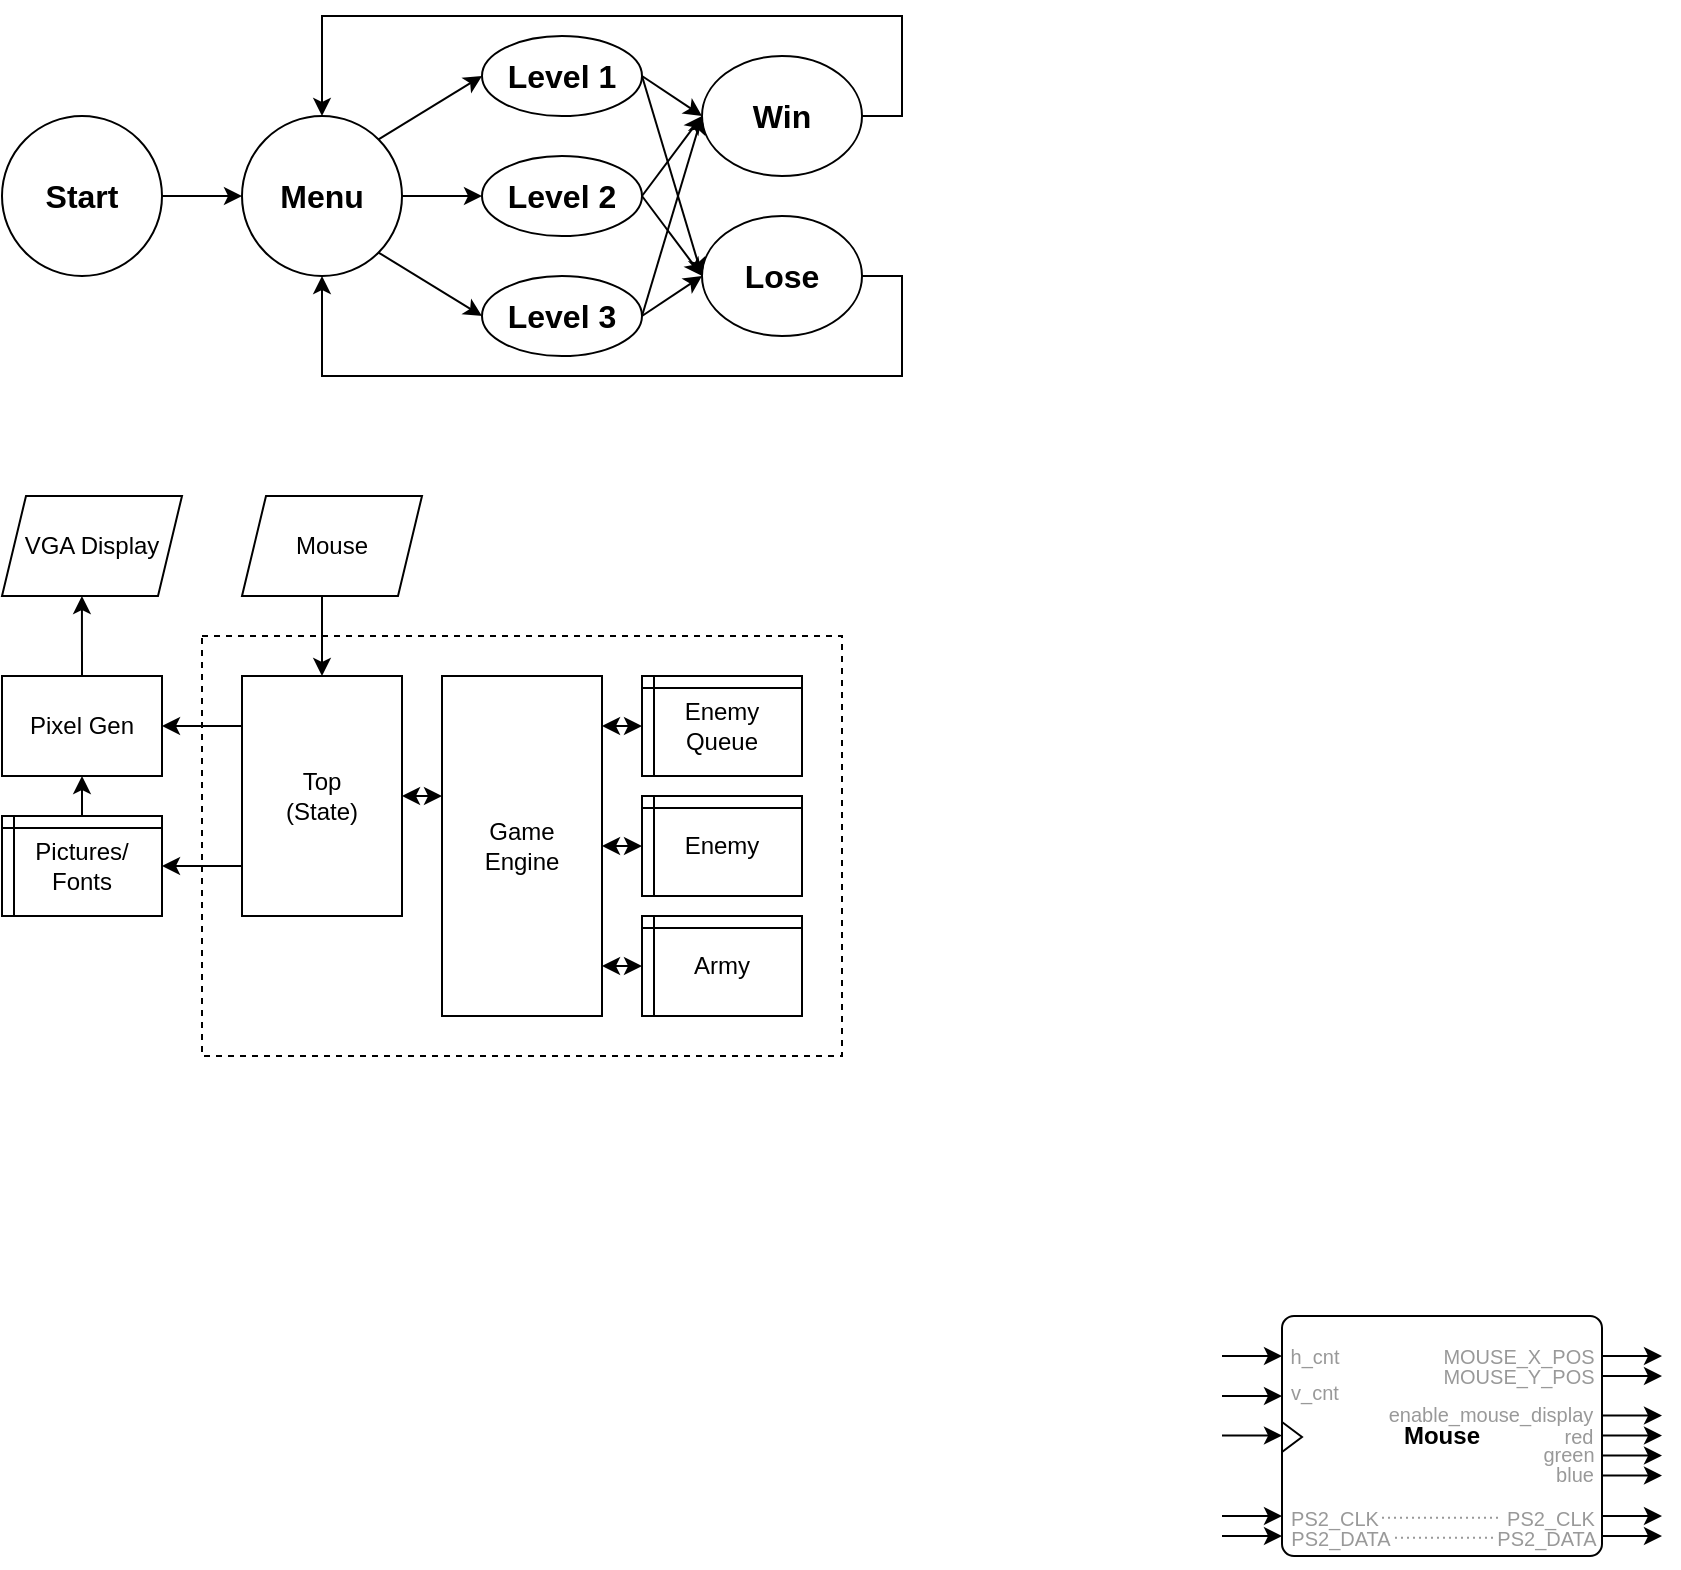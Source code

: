 <mxfile version="24.7.17">
  <diagram name="Page-1" id="tBIAlemMxgHySIvlNtww">
    <mxGraphModel dx="1283" dy="929" grid="1" gridSize="10" guides="1" tooltips="1" connect="1" arrows="1" fold="1" page="1" pageScale="1" pageWidth="1920" pageHeight="1200" math="0" shadow="0">
      <root>
        <mxCell id="0" />
        <mxCell id="1" parent="0" />
        <mxCell id="CO2slaWPiMj6zAx4tyRY-1" value="&lt;b&gt;Mouse&lt;/b&gt;" style="rounded=1;whiteSpace=wrap;html=1;arcSize=5;" parent="1" vertex="1">
          <mxGeometry x="720" y="680" width="160" height="120" as="geometry" />
        </mxCell>
        <mxCell id="CO2slaWPiMj6zAx4tyRY-2" value="" style="endArrow=classic;html=1;rounded=0;" parent="1" edge="1">
          <mxGeometry width="50" height="50" relative="1" as="geometry">
            <mxPoint x="690" y="700" as="sourcePoint" />
            <mxPoint x="720" y="700" as="targetPoint" />
          </mxGeometry>
        </mxCell>
        <mxCell id="CO2slaWPiMj6zAx4tyRY-3" value="" style="endArrow=classic;html=1;rounded=0;" parent="1" edge="1">
          <mxGeometry width="50" height="50" relative="1" as="geometry">
            <mxPoint x="690" y="720" as="sourcePoint" />
            <mxPoint x="720" y="720" as="targetPoint" />
          </mxGeometry>
        </mxCell>
        <mxCell id="CO2slaWPiMj6zAx4tyRY-4" value="" style="endArrow=classic;html=1;rounded=0;" parent="1" edge="1">
          <mxGeometry width="50" height="50" relative="1" as="geometry">
            <mxPoint x="690" y="739.8" as="sourcePoint" />
            <mxPoint x="720" y="739.8" as="targetPoint" />
          </mxGeometry>
        </mxCell>
        <mxCell id="CO2slaWPiMj6zAx4tyRY-5" value="" style="endArrow=classic;html=1;rounded=0;" parent="1" edge="1">
          <mxGeometry width="50" height="50" relative="1" as="geometry">
            <mxPoint x="690" y="780" as="sourcePoint" />
            <mxPoint x="720" y="780" as="targetPoint" />
          </mxGeometry>
        </mxCell>
        <mxCell id="CO2slaWPiMj6zAx4tyRY-6" value="" style="endArrow=classic;html=1;rounded=0;" parent="1" edge="1">
          <mxGeometry width="50" height="50" relative="1" as="geometry">
            <mxPoint x="690" y="790" as="sourcePoint" />
            <mxPoint x="720" y="790" as="targetPoint" />
          </mxGeometry>
        </mxCell>
        <mxCell id="CO2slaWPiMj6zAx4tyRY-7" value="&lt;font color=&quot;#999999&quot; style=&quot;font-size: 10px;&quot;&gt;h_cnt&lt;/font&gt;" style="text;html=1;align=center;verticalAlign=middle;resizable=0;points=[];autosize=1;strokeColor=none;fillColor=none;allowArrows=1;pointerEvents=0;fontSize=10;" parent="1" vertex="1">
          <mxGeometry x="711" y="685" width="50" height="30" as="geometry" />
        </mxCell>
        <mxCell id="CO2slaWPiMj6zAx4tyRY-9" value="&lt;font color=&quot;#999999&quot; style=&quot;font-size: 10px;&quot;&gt;v_cnt&lt;/font&gt;" style="text;html=1;align=center;verticalAlign=middle;resizable=0;points=[];autosize=1;strokeColor=none;fillColor=none;allowArrows=1;pointerEvents=0;fontSize=10;" parent="1" vertex="1">
          <mxGeometry x="711" y="703" width="50" height="30" as="geometry" />
        </mxCell>
        <mxCell id="CO2slaWPiMj6zAx4tyRY-10" value="" style="triangle;whiteSpace=wrap;html=1;" parent="1" vertex="1">
          <mxGeometry x="720" y="733" width="10" height="15" as="geometry" />
        </mxCell>
        <mxCell id="CO2slaWPiMj6zAx4tyRY-11" value="&lt;font color=&quot;#999999&quot; style=&quot;font-size: 10px;&quot;&gt;PS2_CLK&lt;/font&gt;" style="text;html=1;align=center;verticalAlign=middle;resizable=0;points=[];autosize=1;strokeColor=none;fillColor=none;allowArrows=1;pointerEvents=0;fontSize=10;" parent="1" vertex="1">
          <mxGeometry x="711" y="766" width="70" height="30" as="geometry" />
        </mxCell>
        <mxCell id="CO2slaWPiMj6zAx4tyRY-12" value="&lt;font color=&quot;#999999&quot; style=&quot;font-size: 10px;&quot;&gt;PS2_DATA&lt;/font&gt;" style="text;html=1;align=center;verticalAlign=middle;resizable=0;points=[];autosize=1;strokeColor=none;fillColor=none;allowArrows=1;pointerEvents=0;fontSize=10;" parent="1" vertex="1">
          <mxGeometry x="714" y="776" width="70" height="30" as="geometry" />
        </mxCell>
        <mxCell id="CO2slaWPiMj6zAx4tyRY-13" value="" style="endArrow=classic;html=1;rounded=0;" parent="1" edge="1">
          <mxGeometry width="50" height="50" relative="1" as="geometry">
            <mxPoint x="880" y="780" as="sourcePoint" />
            <mxPoint x="910" y="780" as="targetPoint" />
          </mxGeometry>
        </mxCell>
        <mxCell id="CO2slaWPiMj6zAx4tyRY-14" value="" style="endArrow=classic;html=1;rounded=0;" parent="1" edge="1">
          <mxGeometry width="50" height="50" relative="1" as="geometry">
            <mxPoint x="880" y="790" as="sourcePoint" />
            <mxPoint x="910" y="790" as="targetPoint" />
          </mxGeometry>
        </mxCell>
        <mxCell id="CO2slaWPiMj6zAx4tyRY-15" value="&lt;font color=&quot;#999999&quot; style=&quot;font-size: 10px;&quot;&gt;PS2_CLK&lt;/font&gt;" style="text;html=1;align=center;verticalAlign=middle;resizable=0;points=[];autosize=1;strokeColor=none;fillColor=none;allowArrows=1;pointerEvents=0;fontSize=10;" parent="1" vertex="1">
          <mxGeometry x="819" y="766" width="70" height="30" as="geometry" />
        </mxCell>
        <mxCell id="CO2slaWPiMj6zAx4tyRY-16" value="&lt;font color=&quot;#999999&quot; style=&quot;font-size: 10px;&quot;&gt;PS2_DATA&lt;/font&gt;" style="text;html=1;align=center;verticalAlign=middle;resizable=0;points=[];autosize=1;strokeColor=none;fillColor=none;allowArrows=1;pointerEvents=0;fontSize=10;" parent="1" vertex="1">
          <mxGeometry x="817" y="776" width="70" height="30" as="geometry" />
        </mxCell>
        <mxCell id="CO2slaWPiMj6zAx4tyRY-17" value="" style="endArrow=none;dashed=1;html=1;rounded=0;fontColor=#999999;strokeColor=#999999;dashPattern=1 2;" parent="1" edge="1">
          <mxGeometry width="50" height="50" relative="1" as="geometry">
            <mxPoint x="770" y="780.86" as="sourcePoint" />
            <mxPoint x="830" y="780.86" as="targetPoint" />
          </mxGeometry>
        </mxCell>
        <mxCell id="CO2slaWPiMj6zAx4tyRY-18" value="" style="endArrow=none;dashed=1;html=1;rounded=0;fontColor=#999999;strokeColor=#999999;dashPattern=1 2;" parent="1" edge="1">
          <mxGeometry width="50" height="50" relative="1" as="geometry">
            <mxPoint x="776.5" y="790.86" as="sourcePoint" />
            <mxPoint x="825.5" y="790.86" as="targetPoint" />
          </mxGeometry>
        </mxCell>
        <mxCell id="CO2slaWPiMj6zAx4tyRY-19" value="" style="endArrow=classic;html=1;rounded=0;" parent="1" edge="1">
          <mxGeometry width="50" height="50" relative="1" as="geometry">
            <mxPoint x="880" y="700" as="sourcePoint" />
            <mxPoint x="910" y="700" as="targetPoint" />
          </mxGeometry>
        </mxCell>
        <mxCell id="CO2slaWPiMj6zAx4tyRY-20" value="" style="endArrow=classic;html=1;rounded=0;" parent="1" edge="1">
          <mxGeometry width="50" height="50" relative="1" as="geometry">
            <mxPoint x="880" y="710" as="sourcePoint" />
            <mxPoint x="910" y="710" as="targetPoint" />
          </mxGeometry>
        </mxCell>
        <mxCell id="CO2slaWPiMj6zAx4tyRY-21" value="" style="endArrow=classic;html=1;rounded=0;" parent="1" edge="1">
          <mxGeometry width="50" height="50" relative="1" as="geometry">
            <mxPoint x="880" y="739.8" as="sourcePoint" />
            <mxPoint x="910" y="739.8" as="targetPoint" />
          </mxGeometry>
        </mxCell>
        <mxCell id="CO2slaWPiMj6zAx4tyRY-22" value="" style="endArrow=classic;html=1;rounded=0;" parent="1" edge="1">
          <mxGeometry width="50" height="50" relative="1" as="geometry">
            <mxPoint x="880" y="749.8" as="sourcePoint" />
            <mxPoint x="910" y="749.8" as="targetPoint" />
          </mxGeometry>
        </mxCell>
        <mxCell id="CO2slaWPiMj6zAx4tyRY-23" value="" style="endArrow=classic;html=1;rounded=0;" parent="1" edge="1">
          <mxGeometry width="50" height="50" relative="1" as="geometry">
            <mxPoint x="880" y="759.8" as="sourcePoint" />
            <mxPoint x="910" y="759.8" as="targetPoint" />
          </mxGeometry>
        </mxCell>
        <mxCell id="CO2slaWPiMj6zAx4tyRY-24" value="" style="endArrow=classic;html=1;rounded=0;" parent="1" edge="1">
          <mxGeometry width="50" height="50" relative="1" as="geometry">
            <mxPoint x="880" y="729.8" as="sourcePoint" />
            <mxPoint x="910" y="729.8" as="targetPoint" />
          </mxGeometry>
        </mxCell>
        <mxCell id="CO2slaWPiMj6zAx4tyRY-25" value="&lt;font color=&quot;#999999&quot; style=&quot;font-size: 10px;&quot;&gt;MOUSE_X_POS&lt;/font&gt;" style="text;html=1;align=center;verticalAlign=middle;resizable=0;points=[];autosize=1;strokeColor=none;fillColor=none;allowArrows=1;pointerEvents=0;fontSize=10;" parent="1" vertex="1">
          <mxGeometry x="788" y="685" width="100" height="30" as="geometry" />
        </mxCell>
        <mxCell id="CO2slaWPiMj6zAx4tyRY-26" value="&lt;font color=&quot;#999999&quot; style=&quot;font-size: 10px;&quot;&gt;MOUSE_Y_POS&lt;/font&gt;" style="text;html=1;align=center;verticalAlign=middle;resizable=0;points=[];autosize=1;strokeColor=none;fillColor=none;allowArrows=1;pointerEvents=0;fontSize=10;" parent="1" vertex="1">
          <mxGeometry x="788" y="695" width="100" height="30" as="geometry" />
        </mxCell>
        <mxCell id="CO2slaWPiMj6zAx4tyRY-27" value="&lt;font color=&quot;#999999&quot; style=&quot;font-size: 10px;&quot;&gt;enable_mouse_display&lt;/font&gt;" style="text;html=1;align=center;verticalAlign=middle;resizable=0;points=[];autosize=1;strokeColor=none;fillColor=none;allowArrows=1;pointerEvents=0;fontSize=10;" parent="1" vertex="1">
          <mxGeometry x="759" y="714" width="130" height="30" as="geometry" />
        </mxCell>
        <mxCell id="CO2slaWPiMj6zAx4tyRY-28" value="&lt;font color=&quot;#999999&quot; style=&quot;font-size: 10px;&quot;&gt;red&lt;/font&gt;" style="text;html=1;align=center;verticalAlign=middle;resizable=0;points=[];autosize=1;strokeColor=none;fillColor=none;allowArrows=1;pointerEvents=0;fontSize=10;" parent="1" vertex="1">
          <mxGeometry x="848" y="725" width="40" height="30" as="geometry" />
        </mxCell>
        <mxCell id="CO2slaWPiMj6zAx4tyRY-29" value="&lt;font color=&quot;#999999&quot; style=&quot;font-size: 10px;&quot;&gt;green&lt;/font&gt;" style="text;html=1;align=center;verticalAlign=middle;resizable=0;points=[];autosize=1;strokeColor=none;fillColor=none;allowArrows=1;pointerEvents=0;fontSize=10;" parent="1" vertex="1">
          <mxGeometry x="838" y="734" width="50" height="30" as="geometry" />
        </mxCell>
        <mxCell id="CO2slaWPiMj6zAx4tyRY-30" value="&lt;font color=&quot;#999999&quot; style=&quot;font-size: 10px;&quot;&gt;blue&lt;/font&gt;" style="text;html=1;align=center;verticalAlign=middle;resizable=0;points=[];autosize=1;strokeColor=none;fillColor=none;allowArrows=1;pointerEvents=0;fontSize=10;" parent="1" vertex="1">
          <mxGeometry x="846" y="744" width="40" height="30" as="geometry" />
        </mxCell>
        <mxCell id="j0vrCCAS_r7O7FLvVMWS-1" value="&lt;b&gt;&lt;font style=&quot;font-size: 16px;&quot;&gt;Start&lt;/font&gt;&lt;/b&gt;" style="ellipse;whiteSpace=wrap;html=1;" vertex="1" parent="1">
          <mxGeometry x="80" y="80" width="80" height="80" as="geometry" />
        </mxCell>
        <mxCell id="j0vrCCAS_r7O7FLvVMWS-2" value="&lt;b&gt;&lt;font style=&quot;font-size: 16px;&quot;&gt;Menu&lt;/font&gt;&lt;/b&gt;" style="ellipse;whiteSpace=wrap;html=1;" vertex="1" parent="1">
          <mxGeometry x="200" y="80" width="80" height="80" as="geometry" />
        </mxCell>
        <mxCell id="j0vrCCAS_r7O7FLvVMWS-15" style="rounded=0;orthogonalLoop=1;jettySize=auto;html=1;exitX=1;exitY=0.5;exitDx=0;exitDy=0;entryX=0;entryY=0.5;entryDx=0;entryDy=0;" edge="1" parent="1" source="j0vrCCAS_r7O7FLvVMWS-3" target="j0vrCCAS_r7O7FLvVMWS-13">
          <mxGeometry relative="1" as="geometry" />
        </mxCell>
        <mxCell id="j0vrCCAS_r7O7FLvVMWS-3" value="&lt;b&gt;&lt;font style=&quot;font-size: 16px;&quot;&gt;Level 1&lt;/font&gt;&lt;/b&gt;" style="ellipse;whiteSpace=wrap;html=1;" vertex="1" parent="1">
          <mxGeometry x="320" y="40" width="80" height="40" as="geometry" />
        </mxCell>
        <mxCell id="j0vrCCAS_r7O7FLvVMWS-4" value="&lt;b&gt;&lt;font style=&quot;font-size: 16px;&quot;&gt;Level 2&lt;/font&gt;&lt;/b&gt;" style="ellipse;whiteSpace=wrap;html=1;" vertex="1" parent="1">
          <mxGeometry x="320" y="100" width="80" height="40" as="geometry" />
        </mxCell>
        <mxCell id="j0vrCCAS_r7O7FLvVMWS-5" value="&lt;b&gt;&lt;font style=&quot;font-size: 16px;&quot;&gt;Level 3&lt;/font&gt;&lt;/b&gt;" style="ellipse;whiteSpace=wrap;html=1;" vertex="1" parent="1">
          <mxGeometry x="320" y="160" width="80" height="40" as="geometry" />
        </mxCell>
        <mxCell id="j0vrCCAS_r7O7FLvVMWS-6" value="" style="endArrow=classic;html=1;rounded=0;exitX=1;exitY=0.5;exitDx=0;exitDy=0;" edge="1" parent="1" source="j0vrCCAS_r7O7FLvVMWS-1">
          <mxGeometry width="50" height="50" relative="1" as="geometry">
            <mxPoint x="150" y="170" as="sourcePoint" />
            <mxPoint x="200" y="120" as="targetPoint" />
          </mxGeometry>
        </mxCell>
        <mxCell id="j0vrCCAS_r7O7FLvVMWS-7" value="" style="endArrow=classic;html=1;rounded=0;exitX=1;exitY=0.5;exitDx=0;exitDy=0;" edge="1" parent="1">
          <mxGeometry width="50" height="50" relative="1" as="geometry">
            <mxPoint x="280" y="120" as="sourcePoint" />
            <mxPoint x="320" y="120" as="targetPoint" />
          </mxGeometry>
        </mxCell>
        <mxCell id="j0vrCCAS_r7O7FLvVMWS-8" value="" style="endArrow=classic;html=1;rounded=0;exitX=1;exitY=0;exitDx=0;exitDy=0;entryX=0;entryY=0.5;entryDx=0;entryDy=0;" edge="1" parent="1" source="j0vrCCAS_r7O7FLvVMWS-2" target="j0vrCCAS_r7O7FLvVMWS-3">
          <mxGeometry width="50" height="50" relative="1" as="geometry">
            <mxPoint x="280" y="29.76" as="sourcePoint" />
            <mxPoint x="320" y="29.76" as="targetPoint" />
          </mxGeometry>
        </mxCell>
        <mxCell id="j0vrCCAS_r7O7FLvVMWS-9" value="" style="endArrow=classic;html=1;rounded=0;exitX=1;exitY=1;exitDx=0;exitDy=0;entryX=0;entryY=0.5;entryDx=0;entryDy=0;" edge="1" parent="1" source="j0vrCCAS_r7O7FLvVMWS-2" target="j0vrCCAS_r7O7FLvVMWS-5">
          <mxGeometry width="50" height="50" relative="1" as="geometry">
            <mxPoint x="278" y="102" as="sourcePoint" />
            <mxPoint x="330" y="39.76" as="targetPoint" />
          </mxGeometry>
        </mxCell>
        <mxCell id="j0vrCCAS_r7O7FLvVMWS-21" style="edgeStyle=orthogonalEdgeStyle;rounded=0;orthogonalLoop=1;jettySize=auto;html=1;exitX=1;exitY=0.5;exitDx=0;exitDy=0;entryX=0.5;entryY=0;entryDx=0;entryDy=0;" edge="1" parent="1" source="j0vrCCAS_r7O7FLvVMWS-13" target="j0vrCCAS_r7O7FLvVMWS-2">
          <mxGeometry relative="1" as="geometry">
            <Array as="points">
              <mxPoint x="530" y="80" />
              <mxPoint x="530" y="30" />
              <mxPoint x="240" y="30" />
            </Array>
          </mxGeometry>
        </mxCell>
        <mxCell id="j0vrCCAS_r7O7FLvVMWS-13" value="&lt;b&gt;&lt;font style=&quot;font-size: 16px;&quot;&gt;Win&lt;/font&gt;&lt;/b&gt;" style="ellipse;whiteSpace=wrap;html=1;" vertex="1" parent="1">
          <mxGeometry x="430" y="50" width="80" height="60" as="geometry" />
        </mxCell>
        <mxCell id="j0vrCCAS_r7O7FLvVMWS-22" style="edgeStyle=orthogonalEdgeStyle;rounded=0;orthogonalLoop=1;jettySize=auto;html=1;exitX=1;exitY=0.5;exitDx=0;exitDy=0;entryX=0.5;entryY=1;entryDx=0;entryDy=0;" edge="1" parent="1" source="j0vrCCAS_r7O7FLvVMWS-14" target="j0vrCCAS_r7O7FLvVMWS-2">
          <mxGeometry relative="1" as="geometry">
            <Array as="points">
              <mxPoint x="530" y="160" />
              <mxPoint x="530" y="210" />
              <mxPoint x="240" y="210" />
            </Array>
          </mxGeometry>
        </mxCell>
        <mxCell id="j0vrCCAS_r7O7FLvVMWS-14" value="&lt;b&gt;&lt;font style=&quot;font-size: 16px;&quot;&gt;Lose&lt;/font&gt;&lt;/b&gt;" style="ellipse;whiteSpace=wrap;html=1;" vertex="1" parent="1">
          <mxGeometry x="430" y="130" width="80" height="60" as="geometry" />
        </mxCell>
        <mxCell id="j0vrCCAS_r7O7FLvVMWS-16" style="rounded=0;orthogonalLoop=1;jettySize=auto;html=1;exitX=1;exitY=0.5;exitDx=0;exitDy=0;entryX=0;entryY=0.5;entryDx=0;entryDy=0;" edge="1" parent="1" source="j0vrCCAS_r7O7FLvVMWS-4">
          <mxGeometry relative="1" as="geometry">
            <mxPoint x="400" y="60" as="sourcePoint" />
            <mxPoint x="430" y="80" as="targetPoint" />
          </mxGeometry>
        </mxCell>
        <mxCell id="j0vrCCAS_r7O7FLvVMWS-17" style="rounded=0;orthogonalLoop=1;jettySize=auto;html=1;exitX=1;exitY=0.5;exitDx=0;exitDy=0;entryX=0;entryY=0.5;entryDx=0;entryDy=0;" edge="1" parent="1" source="j0vrCCAS_r7O7FLvVMWS-5" target="j0vrCCAS_r7O7FLvVMWS-13">
          <mxGeometry relative="1" as="geometry">
            <mxPoint x="410" y="130" as="sourcePoint" />
            <mxPoint x="440" y="90" as="targetPoint" />
          </mxGeometry>
        </mxCell>
        <mxCell id="j0vrCCAS_r7O7FLvVMWS-18" style="rounded=0;orthogonalLoop=1;jettySize=auto;html=1;entryX=0;entryY=0.5;entryDx=0;entryDy=0;" edge="1" parent="1" target="j0vrCCAS_r7O7FLvVMWS-14">
          <mxGeometry relative="1" as="geometry">
            <mxPoint x="400" y="180" as="sourcePoint" />
            <mxPoint x="440" y="90" as="targetPoint" />
          </mxGeometry>
        </mxCell>
        <mxCell id="j0vrCCAS_r7O7FLvVMWS-19" style="rounded=0;orthogonalLoop=1;jettySize=auto;html=1;entryX=0;entryY=0.5;entryDx=0;entryDy=0;exitX=1;exitY=0.5;exitDx=0;exitDy=0;" edge="1" parent="1" source="j0vrCCAS_r7O7FLvVMWS-4">
          <mxGeometry relative="1" as="geometry">
            <mxPoint x="400" y="180" as="sourcePoint" />
            <mxPoint x="430" y="160" as="targetPoint" />
          </mxGeometry>
        </mxCell>
        <mxCell id="j0vrCCAS_r7O7FLvVMWS-20" style="rounded=0;orthogonalLoop=1;jettySize=auto;html=1;entryX=0;entryY=0.5;entryDx=0;entryDy=0;exitX=1;exitY=0.5;exitDx=0;exitDy=0;" edge="1" parent="1" source="j0vrCCAS_r7O7FLvVMWS-3">
          <mxGeometry relative="1" as="geometry">
            <mxPoint x="400" y="120" as="sourcePoint" />
            <mxPoint x="430" y="160" as="targetPoint" />
          </mxGeometry>
        </mxCell>
        <mxCell id="j0vrCCAS_r7O7FLvVMWS-24" value="Pixel Gen" style="rounded=0;whiteSpace=wrap;html=1;" vertex="1" parent="1">
          <mxGeometry x="80" y="360" width="80" height="50" as="geometry" />
        </mxCell>
        <mxCell id="j0vrCCAS_r7O7FLvVMWS-26" value="Enemy" style="shape=internalStorage;whiteSpace=wrap;html=1;backgroundOutline=1;dx=6;dy=6;" vertex="1" parent="1">
          <mxGeometry x="400" y="420" width="80" height="50" as="geometry" />
        </mxCell>
        <mxCell id="j0vrCCAS_r7O7FLvVMWS-27" value="Army" style="shape=internalStorage;whiteSpace=wrap;html=1;backgroundOutline=1;dx=6;dy=6;" vertex="1" parent="1">
          <mxGeometry x="400" y="480" width="80" height="50" as="geometry" />
        </mxCell>
        <mxCell id="j0vrCCAS_r7O7FLvVMWS-28" value="Enemy&lt;div&gt;Queue&lt;/div&gt;" style="shape=internalStorage;whiteSpace=wrap;html=1;backgroundOutline=1;dx=6;dy=6;" vertex="1" parent="1">
          <mxGeometry x="400" y="360" width="80" height="50" as="geometry" />
        </mxCell>
        <mxCell id="j0vrCCAS_r7O7FLvVMWS-30" value="VGA Display" style="shape=parallelogram;perimeter=parallelogramPerimeter;whiteSpace=wrap;html=1;fixedSize=1;size=12;" vertex="1" parent="1">
          <mxGeometry x="80" y="270" width="90" height="50" as="geometry" />
        </mxCell>
        <mxCell id="j0vrCCAS_r7O7FLvVMWS-31" value="Mouse" style="shape=parallelogram;perimeter=parallelogramPerimeter;whiteSpace=wrap;html=1;fixedSize=1;size=12;" vertex="1" parent="1">
          <mxGeometry x="200" y="270" width="90" height="50" as="geometry" />
        </mxCell>
        <mxCell id="j0vrCCAS_r7O7FLvVMWS-32" style="edgeStyle=orthogonalEdgeStyle;rounded=0;orthogonalLoop=1;jettySize=auto;html=1;exitX=0.5;exitY=0;exitDx=0;exitDy=0;entryX=0.444;entryY=1;entryDx=0;entryDy=0;entryPerimeter=0;" edge="1" parent="1" source="j0vrCCAS_r7O7FLvVMWS-24" target="j0vrCCAS_r7O7FLvVMWS-30">
          <mxGeometry relative="1" as="geometry">
            <mxPoint x="120" y="340" as="targetPoint" />
          </mxGeometry>
        </mxCell>
        <mxCell id="j0vrCCAS_r7O7FLvVMWS-34" style="edgeStyle=orthogonalEdgeStyle;rounded=0;orthogonalLoop=1;jettySize=auto;html=1;exitX=0.5;exitY=0;exitDx=0;exitDy=0;entryX=0.444;entryY=1;entryDx=0;entryDy=0;entryPerimeter=0;startArrow=classic;startFill=1;endArrow=none;endFill=0;" edge="1" parent="1">
          <mxGeometry relative="1" as="geometry">
            <mxPoint x="240" y="360" as="sourcePoint" />
            <mxPoint x="240" y="320" as="targetPoint" />
            <Array as="points">
              <mxPoint x="240" y="340" />
              <mxPoint x="240" y="340" />
            </Array>
          </mxGeometry>
        </mxCell>
        <mxCell id="j0vrCCAS_r7O7FLvVMWS-36" style="edgeStyle=orthogonalEdgeStyle;rounded=0;orthogonalLoop=1;jettySize=auto;html=1;exitX=0.5;exitY=0;exitDx=0;exitDy=0;entryX=0.5;entryY=1;entryDx=0;entryDy=0;" edge="1" parent="1" source="j0vrCCAS_r7O7FLvVMWS-35" target="j0vrCCAS_r7O7FLvVMWS-24">
          <mxGeometry relative="1" as="geometry" />
        </mxCell>
        <mxCell id="j0vrCCAS_r7O7FLvVMWS-35" value="Pictures/&lt;div&gt;Fonts&lt;/div&gt;" style="shape=internalStorage;whiteSpace=wrap;html=1;backgroundOutline=1;dx=6;dy=6;" vertex="1" parent="1">
          <mxGeometry x="80" y="430" width="80" height="50" as="geometry" />
        </mxCell>
        <mxCell id="j0vrCCAS_r7O7FLvVMWS-37" value="Top&lt;div&gt;(State)&lt;/div&gt;" style="rounded=0;whiteSpace=wrap;html=1;" vertex="1" parent="1">
          <mxGeometry x="200" y="360" width="80" height="120" as="geometry" />
        </mxCell>
        <mxCell id="j0vrCCAS_r7O7FLvVMWS-38" value="Game&lt;div&gt;Engine&lt;/div&gt;" style="rounded=0;whiteSpace=wrap;html=1;" vertex="1" parent="1">
          <mxGeometry x="300" y="360" width="80" height="170" as="geometry" />
        </mxCell>
        <mxCell id="j0vrCCAS_r7O7FLvVMWS-39" style="edgeStyle=orthogonalEdgeStyle;rounded=0;orthogonalLoop=1;jettySize=auto;html=1;exitX=0;exitY=0.5;exitDx=0;exitDy=0;entryX=1;entryY=0.147;entryDx=0;entryDy=0;entryPerimeter=0;startArrow=classic;startFill=1;" edge="1" parent="1" source="j0vrCCAS_r7O7FLvVMWS-28" target="j0vrCCAS_r7O7FLvVMWS-38">
          <mxGeometry relative="1" as="geometry" />
        </mxCell>
        <mxCell id="j0vrCCAS_r7O7FLvVMWS-40" style="edgeStyle=orthogonalEdgeStyle;rounded=0;orthogonalLoop=1;jettySize=auto;html=1;exitX=0;exitY=0.5;exitDx=0;exitDy=0;entryX=1;entryY=0.147;entryDx=0;entryDy=0;entryPerimeter=0;startArrow=classic;startFill=1;" edge="1" parent="1">
          <mxGeometry relative="1" as="geometry">
            <mxPoint x="400" y="445" as="sourcePoint" />
            <mxPoint x="380" y="445" as="targetPoint" />
          </mxGeometry>
        </mxCell>
        <mxCell id="j0vrCCAS_r7O7FLvVMWS-41" style="edgeStyle=orthogonalEdgeStyle;rounded=0;orthogonalLoop=1;jettySize=auto;html=1;exitX=0;exitY=0.5;exitDx=0;exitDy=0;entryX=1;entryY=0.147;entryDx=0;entryDy=0;entryPerimeter=0;startArrow=classic;startFill=1;" edge="1" parent="1">
          <mxGeometry relative="1" as="geometry">
            <mxPoint x="400" y="505" as="sourcePoint" />
            <mxPoint x="380" y="505" as="targetPoint" />
          </mxGeometry>
        </mxCell>
        <mxCell id="j0vrCCAS_r7O7FLvVMWS-42" style="edgeStyle=orthogonalEdgeStyle;rounded=0;orthogonalLoop=1;jettySize=auto;html=1;exitX=0;exitY=0.208;exitDx=0;exitDy=0;entryX=0;entryY=0.208;entryDx=0;entryDy=0;entryPerimeter=0;exitPerimeter=0;" edge="1" parent="1" source="j0vrCCAS_r7O7FLvVMWS-37">
          <mxGeometry relative="1" as="geometry">
            <mxPoint x="190" y="384.96" as="sourcePoint" />
            <mxPoint x="160" y="384.96" as="targetPoint" />
          </mxGeometry>
        </mxCell>
        <mxCell id="j0vrCCAS_r7O7FLvVMWS-43" style="edgeStyle=orthogonalEdgeStyle;rounded=0;orthogonalLoop=1;jettySize=auto;html=1;exitX=0;exitY=0.208;exitDx=0;exitDy=0;entryX=0;entryY=0.208;entryDx=0;entryDy=0;entryPerimeter=0;exitPerimeter=0;" edge="1" parent="1">
          <mxGeometry relative="1" as="geometry">
            <mxPoint x="200" y="455" as="sourcePoint" />
            <mxPoint x="160" y="454.96" as="targetPoint" />
            <Array as="points">
              <mxPoint x="181" y="455" />
              <mxPoint x="181" y="455" />
            </Array>
          </mxGeometry>
        </mxCell>
        <mxCell id="j0vrCCAS_r7O7FLvVMWS-44" style="edgeStyle=orthogonalEdgeStyle;rounded=0;orthogonalLoop=1;jettySize=auto;html=1;exitX=1;exitY=0.5;exitDx=0;exitDy=0;entryX=0;entryY=0.354;entryDx=0;entryDy=0;entryPerimeter=0;startArrow=classic;startFill=1;" edge="1" parent="1" source="j0vrCCAS_r7O7FLvVMWS-37" target="j0vrCCAS_r7O7FLvVMWS-38">
          <mxGeometry relative="1" as="geometry" />
        </mxCell>
        <mxCell id="j0vrCCAS_r7O7FLvVMWS-45" value="" style="rounded=0;whiteSpace=wrap;html=1;fillColor=none;dashed=1;" vertex="1" parent="1">
          <mxGeometry x="180" y="340" width="320" height="210" as="geometry" />
        </mxCell>
      </root>
    </mxGraphModel>
  </diagram>
</mxfile>
